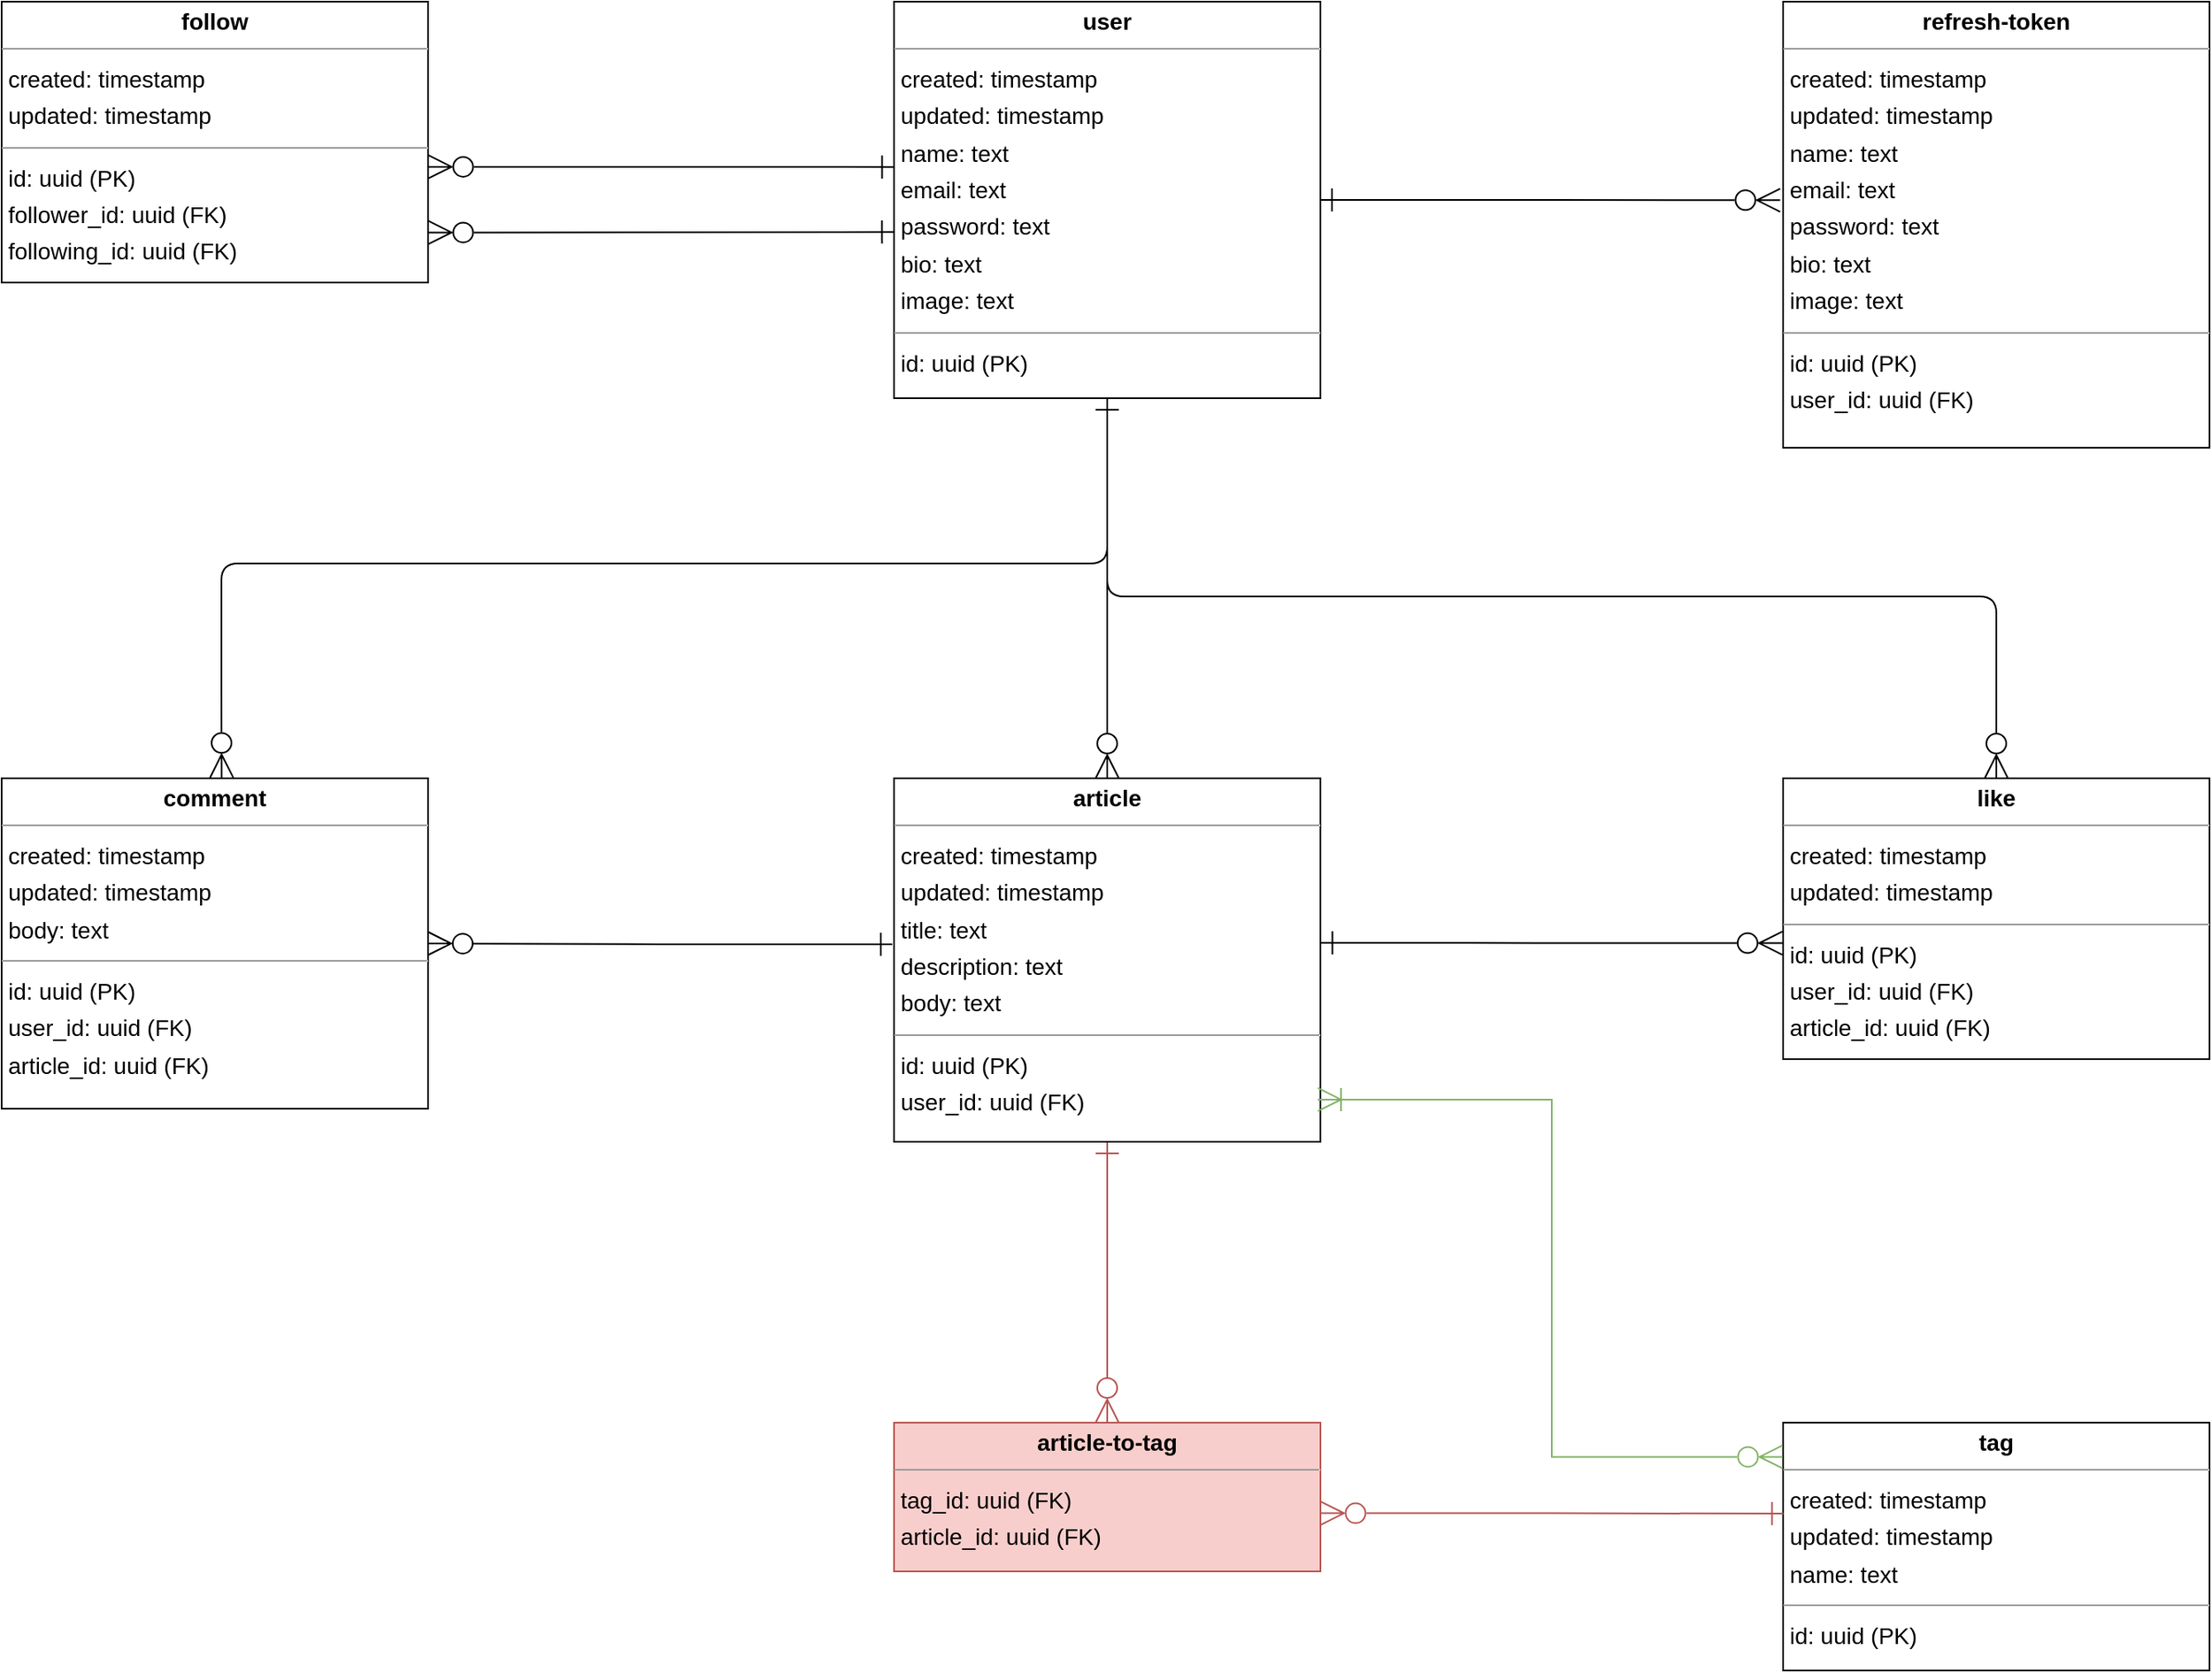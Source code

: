 <mxfile version="23.1.6" type="github">
  <diagram id="C5RBs43oDa-KdzZeNtuy" name="Page-1">
    <mxGraphModel dx="1914" dy="2170" grid="1" gridSize="10" guides="1" tooltips="1" connect="1" arrows="1" fold="1" page="1" pageScale="1" pageWidth="827" pageHeight="1169" math="0" shadow="0">
      <root>
        <mxCell id="WIyWlLk6GJQsqaUBKTNV-0" />
        <mxCell id="WIyWlLk6GJQsqaUBKTNV-1" parent="WIyWlLk6GJQsqaUBKTNV-0" />
        <mxCell id="CHBhgS3oAQKA-8naU6Je-72" value="&lt;p style=&quot;margin:0px;margin-top:4px;text-align:center;&quot;&gt;&lt;b&gt;refresh-token&lt;/b&gt;&lt;/p&gt;&lt;hr size=&quot;1&quot;&gt;&lt;p style=&quot;margin:0 0 0 4px;line-height:1.6;&quot;&gt; created: timestamp&lt;br&gt; updated: timestamp&lt;br&gt; name: text&lt;br&gt;email: text&lt;br&gt;password: text&lt;br&gt;bio: text&lt;br&gt;image: text&lt;br&gt;&lt;/p&gt;&lt;hr size=&quot;1&quot;&gt;&lt;p style=&quot;margin:0 0 0 4px;line-height:1.6;&quot;&gt; id: uuid (PK)&lt;/p&gt;&lt;p style=&quot;margin:0 0 0 4px;line-height:1.6;&quot;&gt;user_id: uuid (FK)&lt;/p&gt;" style="verticalAlign=top;align=left;overflow=fill;fontSize=14;fontFamily=Helvetica;html=1;rounded=0;shadow=0;comic=0;labelBackgroundColor=none;strokeWidth=1;" parent="WIyWlLk6GJQsqaUBKTNV-1" vertex="1">
          <mxGeometry x="1238" y="-1070" width="258" height="270" as="geometry" />
        </mxCell>
        <mxCell id="CHBhgS3oAQKA-8naU6Je-73" style="edgeStyle=orthogonalEdgeStyle;rounded=1;orthogonalLoop=1;jettySize=auto;html=1;exitX=0.5;exitY=1;exitDx=0;exitDy=0;startArrow=ERone;startFill=0;endSize=12;startSize=12;endArrow=ERzeroToMany;endFill=0;curved=0;entryX=0.516;entryY=-0.002;entryDx=0;entryDy=0;entryPerimeter=0;" parent="WIyWlLk6GJQsqaUBKTNV-1" source="CHBhgS3oAQKA-8naU6Je-77" target="CHBhgS3oAQKA-8naU6Je-78" edge="1">
          <mxGeometry relative="1" as="geometry">
            <mxPoint x="260" y="-640" as="targetPoint" />
            <Array as="points">
              <mxPoint x="829" y="-730" />
              <mxPoint x="293" y="-730" />
              <mxPoint x="293" y="-640" />
            </Array>
          </mxGeometry>
        </mxCell>
        <mxCell id="CHBhgS3oAQKA-8naU6Je-74" style="edgeStyle=orthogonalEdgeStyle;rounded=1;orthogonalLoop=1;jettySize=auto;html=1;entryX=0.5;entryY=0;entryDx=0;entryDy=0;startArrow=ERone;startFill=0;endSize=12;startSize=12;endArrow=ERzeroToMany;endFill=0;curved=0;" parent="WIyWlLk6GJQsqaUBKTNV-1" source="CHBhgS3oAQKA-8naU6Je-77" target="CHBhgS3oAQKA-8naU6Je-82" edge="1">
          <mxGeometry relative="1" as="geometry">
            <Array as="points">
              <mxPoint x="829" y="-660" />
              <mxPoint x="829" y="-660" />
            </Array>
          </mxGeometry>
        </mxCell>
        <mxCell id="CHBhgS3oAQKA-8naU6Je-75" style="edgeStyle=orthogonalEdgeStyle;rounded=0;orthogonalLoop=1;jettySize=auto;html=1;entryX=-0.007;entryY=0.445;entryDx=0;entryDy=0;endArrow=ERzeroToMany;endFill=0;startArrow=ERone;startFill=0;endSize=12;startSize=12;entryPerimeter=0;" parent="WIyWlLk6GJQsqaUBKTNV-1" source="CHBhgS3oAQKA-8naU6Je-77" target="CHBhgS3oAQKA-8naU6Je-72" edge="1">
          <mxGeometry relative="1" as="geometry" />
        </mxCell>
        <mxCell id="CHBhgS3oAQKA-8naU6Je-76" style="edgeStyle=orthogonalEdgeStyle;rounded=1;orthogonalLoop=1;jettySize=auto;html=1;entryX=0.5;entryY=0;entryDx=0;entryDy=0;exitX=0.5;exitY=1;exitDx=0;exitDy=0;curved=0;endSize=12;startSize=12;startArrow=ERone;startFill=0;endArrow=ERzeroToMany;endFill=0;" parent="WIyWlLk6GJQsqaUBKTNV-1" source="CHBhgS3oAQKA-8naU6Je-77" target="CHBhgS3oAQKA-8naU6Je-83" edge="1">
          <mxGeometry relative="1" as="geometry">
            <Array as="points">
              <mxPoint x="829" y="-710" />
              <mxPoint x="1367" y="-710" />
            </Array>
          </mxGeometry>
        </mxCell>
        <mxCell id="CHBhgS3oAQKA-8naU6Je-77" value="&lt;p style=&quot;margin:0px;margin-top:4px;text-align:center;&quot;&gt;&lt;b&gt;user&lt;/b&gt;&lt;/p&gt;&lt;hr size=&quot;1&quot;&gt;&lt;p style=&quot;margin:0 0 0 4px;line-height:1.6;&quot;&gt; created: timestamp&lt;br&gt; updated: timestamp&lt;/p&gt;&lt;p style=&quot;margin:0 0 0 4px;line-height:1.6;&quot;&gt;name: text&lt;br style=&quot;border-color: var(--border-color);&quot;&gt;email: text&lt;br style=&quot;border-color: var(--border-color);&quot;&gt;password: text&lt;br style=&quot;border-color: var(--border-color);&quot;&gt;bio: text&lt;br style=&quot;border-color: var(--border-color);&quot;&gt;image: text&lt;br&gt;&lt;/p&gt;&lt;hr size=&quot;1&quot;&gt;&lt;p style=&quot;margin:0 0 0 4px;line-height:1.6;&quot;&gt; id: uuid (PK)&lt;/p&gt;" style="verticalAlign=top;align=left;overflow=fill;fontSize=14;fontFamily=Helvetica;html=1;rounded=0;shadow=0;comic=0;labelBackgroundColor=none;strokeWidth=1;" parent="WIyWlLk6GJQsqaUBKTNV-1" vertex="1">
          <mxGeometry x="700" y="-1070" width="258" height="240" as="geometry" />
        </mxCell>
        <mxCell id="CHBhgS3oAQKA-8naU6Je-78" value="&lt;p style=&quot;margin:0px;margin-top:4px;text-align:center;&quot;&gt;&lt;b&gt;comment&lt;/b&gt;&lt;/p&gt;&lt;hr size=&quot;1&quot;&gt;&lt;p style=&quot;margin:0 0 0 4px;line-height:1.6;&quot;&gt; created: timestamp&lt;br&gt; updated: timestamp&lt;br&gt;body: text&lt;br&gt;&lt;/p&gt;&lt;hr size=&quot;1&quot;&gt;&lt;p style=&quot;border-color: var(--border-color); margin: 0px 0px 0px 4px; line-height: 1.6;&quot;&gt;id: uuid (PK)&lt;/p&gt;&lt;p style=&quot;border-color: var(--border-color); margin: 0px 0px 0px 4px; line-height: 1.6;&quot;&gt;user_id: uuid (FK)&lt;/p&gt;&lt;p style=&quot;border-color: var(--border-color); margin: 0px 0px 0px 4px; line-height: 1.6;&quot;&gt;article_id: uuid (FK)&lt;/p&gt;" style="verticalAlign=top;align=left;overflow=fill;fontSize=14;fontFamily=Helvetica;html=1;rounded=0;shadow=0;comic=0;labelBackgroundColor=none;strokeWidth=1;" parent="WIyWlLk6GJQsqaUBKTNV-1" vertex="1">
          <mxGeometry x="160" y="-600" width="258" height="200" as="geometry" />
        </mxCell>
        <mxCell id="CHBhgS3oAQKA-8naU6Je-79" style="edgeStyle=orthogonalEdgeStyle;rounded=0;orthogonalLoop=1;jettySize=auto;html=1;entryX=1;entryY=0.5;entryDx=0;entryDy=0;endSize=12;startSize=12;endArrow=ERzeroToMany;endFill=0;startArrow=ERone;startFill=0;exitX=-0.004;exitY=0.457;exitDx=0;exitDy=0;exitPerimeter=0;" parent="WIyWlLk6GJQsqaUBKTNV-1" source="CHBhgS3oAQKA-8naU6Je-82" target="CHBhgS3oAQKA-8naU6Je-78" edge="1">
          <mxGeometry relative="1" as="geometry">
            <mxPoint x="590" y="-500" as="sourcePoint" />
          </mxGeometry>
        </mxCell>
        <mxCell id="CHBhgS3oAQKA-8naU6Je-80" style="edgeStyle=orthogonalEdgeStyle;rounded=1;orthogonalLoop=1;jettySize=auto;html=1;entryX=-0.002;entryY=0.587;entryDx=0;entryDy=0;curved=0;endArrow=ERzeroToMany;endFill=0;endSize=12;startSize=12;startArrow=ERone;startFill=0;exitX=1.001;exitY=0.453;exitDx=0;exitDy=0;exitPerimeter=0;entryPerimeter=0;" parent="WIyWlLk6GJQsqaUBKTNV-1" source="CHBhgS3oAQKA-8naU6Je-82" target="CHBhgS3oAQKA-8naU6Je-83" edge="1">
          <mxGeometry relative="1" as="geometry">
            <mxPoint x="850" y="-500" as="sourcePoint" />
            <mxPoint x="980" y="-500.49" as="targetPoint" />
          </mxGeometry>
        </mxCell>
        <mxCell id="CHBhgS3oAQKA-8naU6Je-81" style="edgeStyle=orthogonalEdgeStyle;rounded=1;orthogonalLoop=1;jettySize=auto;html=1;exitX=0.5;exitY=1;exitDx=0;exitDy=0;entryX=0.5;entryY=0;entryDx=0;entryDy=0;curved=0;endSize=12;startSize=12;endArrow=ERzeroToMany;endFill=0;startArrow=ERone;startFill=0;fillColor=#f8cecc;strokeColor=#b85450;" parent="WIyWlLk6GJQsqaUBKTNV-1" source="CHBhgS3oAQKA-8naU6Je-82" target="CHBhgS3oAQKA-8naU6Je-87" edge="1">
          <mxGeometry relative="1" as="geometry">
            <Array as="points">
              <mxPoint x="829" y="-290" />
              <mxPoint x="829" y="-290" />
            </Array>
          </mxGeometry>
        </mxCell>
        <mxCell id="CHBhgS3oAQKA-8naU6Je-82" value="&lt;p style=&quot;margin:0px;margin-top:4px;text-align:center;&quot;&gt;&lt;b&gt;article&lt;/b&gt;&lt;/p&gt;&lt;hr size=&quot;1&quot;&gt;&lt;p style=&quot;margin:0 0 0 4px;line-height:1.6;&quot;&gt; created: timestamp&lt;br&gt; updated: timestamp&lt;br&gt;&lt;/p&gt;&lt;p style=&quot;margin:0 0 0 4px;line-height:1.6;&quot;&gt;title: text&lt;br&gt;&lt;/p&gt;&lt;p style=&quot;margin:0 0 0 4px;line-height:1.6;&quot;&gt;description: text&lt;br&gt;&lt;/p&gt;&lt;p style=&quot;margin:0 0 0 4px;line-height:1.6;&quot;&gt;body: text&lt;/p&gt;&lt;hr size=&quot;1&quot;&gt;&lt;p style=&quot;border-color: var(--border-color); margin: 0px 0px 0px 4px; line-height: 1.6;&quot;&gt;id: uuid (PK)&lt;/p&gt;&lt;p style=&quot;border-color: var(--border-color); margin: 0px 0px 0px 4px; line-height: 1.6;&quot;&gt;user_id: uuid (FK)&lt;/p&gt;" style="verticalAlign=top;align=left;overflow=fill;fontSize=14;fontFamily=Helvetica;html=1;rounded=0;shadow=0;comic=0;labelBackgroundColor=none;strokeWidth=1;" parent="WIyWlLk6GJQsqaUBKTNV-1" vertex="1">
          <mxGeometry x="700" y="-600" width="258" height="220" as="geometry" />
        </mxCell>
        <mxCell id="CHBhgS3oAQKA-8naU6Je-83" value="&lt;p style=&quot;margin:0px;margin-top:4px;text-align:center;&quot;&gt;&lt;b&gt;like&lt;/b&gt;&lt;/p&gt;&lt;hr size=&quot;1&quot;&gt;&lt;p style=&quot;margin:0 0 0 4px;line-height:1.6;&quot;&gt; created: timestamp&lt;/p&gt;&lt;p style=&quot;margin:0 0 0 4px;line-height:1.6;&quot;&gt;updated: timestamp&lt;br&gt;&lt;/p&gt;&lt;hr size=&quot;1&quot;&gt;&lt;p style=&quot;border-color: var(--border-color); margin: 0px 0px 0px 4px; line-height: 1.6;&quot;&gt;id: uuid (PK)&lt;/p&gt;&lt;p style=&quot;border-color: var(--border-color); margin: 0px 0px 0px 4px; line-height: 1.6;&quot;&gt;user_id: uuid (FK)&lt;/p&gt;&lt;p style=&quot;border-color: var(--border-color); margin: 0px 0px 0px 4px; line-height: 1.6;&quot;&gt;article_id: uuid (FK)&lt;br&gt;&lt;/p&gt;" style="verticalAlign=top;align=left;overflow=fill;fontSize=14;fontFamily=Helvetica;html=1;rounded=0;shadow=0;comic=0;labelBackgroundColor=none;strokeWidth=1;" parent="WIyWlLk6GJQsqaUBKTNV-1" vertex="1">
          <mxGeometry x="1238" y="-600" width="258" height="170" as="geometry" />
        </mxCell>
        <mxCell id="CHBhgS3oAQKA-8naU6Je-84" value="&lt;p style=&quot;margin:0px;margin-top:4px;text-align:center;&quot;&gt;&lt;b&gt;follow&lt;/b&gt;&lt;/p&gt;&lt;hr size=&quot;1&quot;&gt;&lt;p style=&quot;margin:0 0 0 4px;line-height:1.6;&quot;&gt; created: timestamp&lt;/p&gt;&lt;p style=&quot;margin:0 0 0 4px;line-height:1.6;&quot;&gt;updated: timestamp&lt;br&gt;&lt;/p&gt;&lt;hr size=&quot;1&quot;&gt;&lt;p style=&quot;border-color: var(--border-color); margin: 0px 0px 0px 4px; line-height: 1.6;&quot;&gt;id: uuid (PK)&lt;/p&gt;&lt;p style=&quot;border-color: var(--border-color); margin: 0px 0px 0px 4px; line-height: 1.6;&quot;&gt;follower_id: uuid (FK)&lt;/p&gt;&lt;p style=&quot;border-color: var(--border-color); margin: 0px 0px 0px 4px; line-height: 1.6;&quot;&gt;following_id: uuid (FK)&lt;br&gt;&lt;/p&gt;" style="verticalAlign=top;align=left;overflow=fill;fontSize=14;fontFamily=Helvetica;html=1;rounded=0;shadow=0;comic=0;labelBackgroundColor=none;strokeWidth=1;" parent="WIyWlLk6GJQsqaUBKTNV-1" vertex="1">
          <mxGeometry x="160" y="-1070" width="258" height="170" as="geometry" />
        </mxCell>
        <mxCell id="CHBhgS3oAQKA-8naU6Je-85" style="edgeStyle=orthogonalEdgeStyle;rounded=1;orthogonalLoop=1;jettySize=auto;html=1;entryX=-0.001;entryY=0.417;entryDx=0;entryDy=0;entryPerimeter=0;endArrow=ERone;endFill=0;curved=0;startArrow=ERzeroToMany;startFill=0;endSize=12;startSize=12;exitX=1.001;exitY=0.588;exitDx=0;exitDy=0;exitPerimeter=0;" parent="WIyWlLk6GJQsqaUBKTNV-1" source="CHBhgS3oAQKA-8naU6Je-84" target="CHBhgS3oAQKA-8naU6Je-77" edge="1">
          <mxGeometry relative="1" as="geometry">
            <mxPoint x="457.48" y="-969.997" as="sourcePoint" />
            <mxPoint x="699.996" y="-970.0" as="targetPoint" />
            <Array as="points" />
          </mxGeometry>
        </mxCell>
        <mxCell id="CHBhgS3oAQKA-8naU6Je-86" style="edgeStyle=orthogonalEdgeStyle;rounded=1;orthogonalLoop=1;jettySize=auto;html=1;entryX=-0.001;entryY=0.581;entryDx=0;entryDy=0;entryPerimeter=0;endArrow=ERone;endFill=0;curved=0;startArrow=ERzeroToMany;startFill=0;endSize=12;startSize=12;exitX=1.001;exitY=0.822;exitDx=0;exitDy=0;exitPerimeter=0;" parent="WIyWlLk6GJQsqaUBKTNV-1" source="CHBhgS3oAQKA-8naU6Je-84" target="CHBhgS3oAQKA-8naU6Je-77" edge="1">
          <mxGeometry relative="1" as="geometry">
            <mxPoint x="457" y="-930" as="sourcePoint" />
            <mxPoint x="700" y="-930" as="targetPoint" />
            <Array as="points">
              <mxPoint x="700" y="-931" />
            </Array>
          </mxGeometry>
        </mxCell>
        <mxCell id="CHBhgS3oAQKA-8naU6Je-87" value="&lt;p style=&quot;margin:0px;margin-top:4px;text-align:center;&quot;&gt;&lt;b&gt;article-to-tag&lt;/b&gt;&lt;/p&gt;&lt;hr size=&quot;1&quot;&gt;&lt;p style=&quot;margin:0 0 0 4px;line-height:1.6;&quot;&gt;&lt;/p&gt;&lt;p style=&quot;border-color: var(--border-color); margin: 0px 0px 0px 4px; line-height: 1.6;&quot;&gt;&lt;span style=&quot;background-color: initial;&quot;&gt;tag_id: uuid (FK)&lt;/span&gt;&lt;br&gt;&lt;/p&gt;&lt;p style=&quot;border-color: var(--border-color); margin: 0px 0px 0px 4px; line-height: 1.6;&quot;&gt;article_id: uuid (FK)&lt;/p&gt;" style="verticalAlign=top;align=left;overflow=fill;fontSize=14;fontFamily=Helvetica;html=1;rounded=0;shadow=0;comic=0;labelBackgroundColor=none;strokeWidth=1;fillColor=#f8cecc;strokeColor=#b85450;" parent="WIyWlLk6GJQsqaUBKTNV-1" vertex="1">
          <mxGeometry x="700" y="-210" width="258" height="90" as="geometry" />
        </mxCell>
        <mxCell id="CHBhgS3oAQKA-8naU6Je-88" value="&lt;p style=&quot;margin:0px;margin-top:4px;text-align:center;&quot;&gt;&lt;b&gt;tag&lt;/b&gt;&lt;/p&gt;&lt;hr size=&quot;1&quot;&gt;&lt;p style=&quot;margin:0 0 0 4px;line-height:1.6;&quot;&gt; created: timestamp&lt;br&gt; updated: timestamp&lt;br&gt;name: text&lt;br&gt;&lt;/p&gt;&lt;hr size=&quot;1&quot;&gt;&lt;p style=&quot;border-color: var(--border-color); margin: 0px 0px 0px 4px; line-height: 1.6;&quot;&gt;id: uuid (PK)&lt;br&gt;&lt;/p&gt;" style="verticalAlign=top;align=left;overflow=fill;fontSize=14;fontFamily=Helvetica;html=1;rounded=0;shadow=0;comic=0;labelBackgroundColor=none;strokeWidth=1;" parent="WIyWlLk6GJQsqaUBKTNV-1" vertex="1">
          <mxGeometry x="1238" y="-210" width="258" height="150" as="geometry" />
        </mxCell>
        <mxCell id="CHBhgS3oAQKA-8naU6Je-89" style="edgeStyle=orthogonalEdgeStyle;rounded=0;orthogonalLoop=1;jettySize=auto;html=1;entryX=0.001;entryY=0.367;entryDx=0;entryDy=0;entryPerimeter=0;endSize=12;startSize=12;endArrow=ERone;endFill=0;startArrow=ERzeroToMany;startFill=0;exitX=1.001;exitY=0.609;exitDx=0;exitDy=0;exitPerimeter=0;fillColor=#f8cecc;strokeColor=#b85450;" parent="WIyWlLk6GJQsqaUBKTNV-1" source="CHBhgS3oAQKA-8naU6Je-87" target="CHBhgS3oAQKA-8naU6Je-88" edge="1">
          <mxGeometry relative="1" as="geometry" />
        </mxCell>
        <mxCell id="qCMQ_Zc9QeYvfXcxuX6V-0" style="edgeStyle=orthogonalEdgeStyle;rounded=0;orthogonalLoop=1;jettySize=auto;html=1;entryX=-0.001;entryY=0.138;entryDx=0;entryDy=0;entryPerimeter=0;exitX=0.994;exitY=0.884;exitDx=0;exitDy=0;exitPerimeter=0;endArrow=ERzeroToMany;endFill=0;startArrow=ERoneToMany;startFill=0;endSize=12;startSize=12;fillColor=#d5e8d4;strokeColor=#82b366;" edge="1" parent="WIyWlLk6GJQsqaUBKTNV-1" source="CHBhgS3oAQKA-8naU6Je-82" target="CHBhgS3oAQKA-8naU6Je-88">
          <mxGeometry relative="1" as="geometry" />
        </mxCell>
      </root>
    </mxGraphModel>
  </diagram>
</mxfile>
